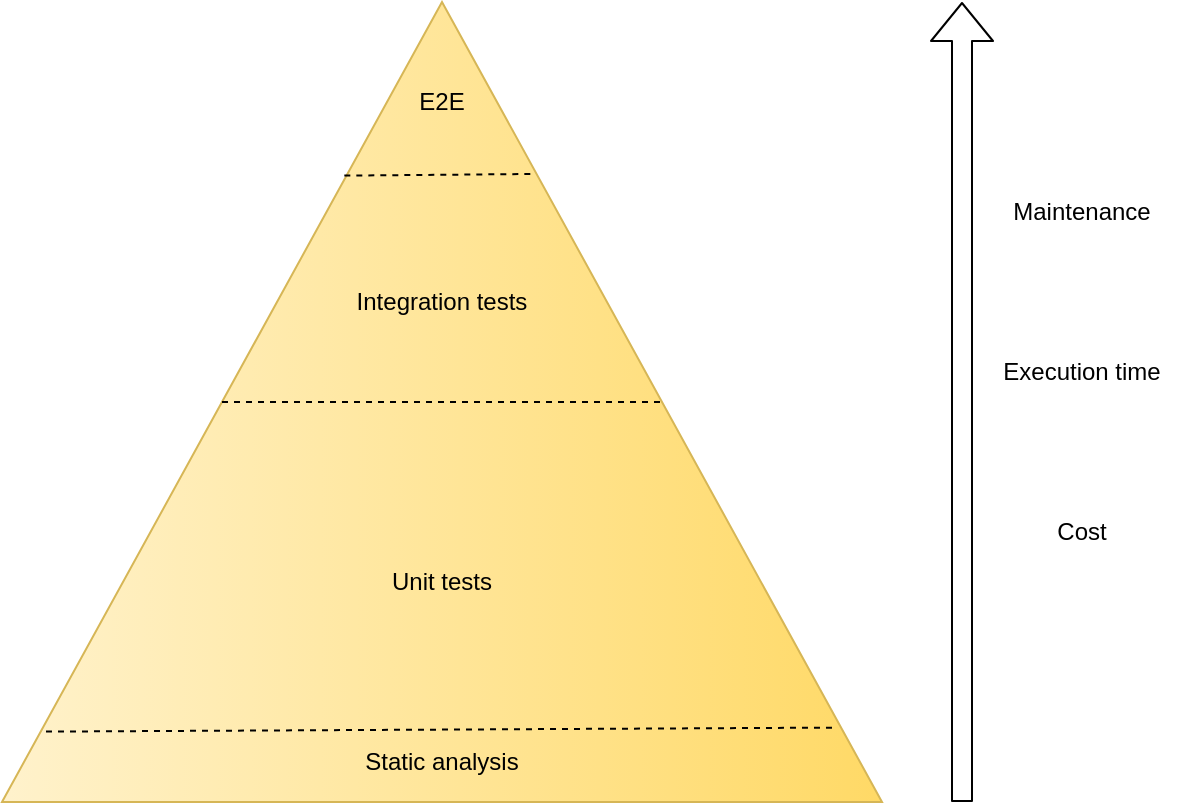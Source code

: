 <mxfile version="14.5.1" type="device"><diagram id="5ZBpzHbqokTIB8uzbWrZ" name="Page-1"><mxGraphModel dx="1106" dy="762" grid="1" gridSize="10" guides="1" tooltips="1" connect="1" arrows="1" fold="1" page="1" pageScale="1" pageWidth="827" pageHeight="1169" math="0" shadow="0"><root><mxCell id="0"/><mxCell id="1" parent="0"/><mxCell id="J3lCCK5CXQni3zcSjUW2-1" value="" style="triangle;whiteSpace=wrap;html=1;rotation=-90;fillColor=#fff2cc;strokeColor=#d6b656;strokeWidth=1;rounded=0;gradientColor=#ffd966;" vertex="1" parent="1"><mxGeometry x="60" y="20" width="400" height="440" as="geometry"/></mxCell><mxCell id="J3lCCK5CXQni3zcSjUW2-3" value="" style="endArrow=none;dashed=1;html=1;exitX=0.088;exitY=0.05;exitDx=0;exitDy=0;exitPerimeter=0;entryX=0.093;entryY=0.95;entryDx=0;entryDy=0;entryPerimeter=0;" edge="1" parent="1" source="J3lCCK5CXQni3zcSjUW2-1" target="J3lCCK5CXQni3zcSjUW2-1"><mxGeometry width="50" height="50" relative="1" as="geometry"><mxPoint x="194" y="370" as="sourcePoint"/><mxPoint x="438" y="380" as="targetPoint"/></mxGeometry></mxCell><mxCell id="J3lCCK5CXQni3zcSjUW2-5" value="" style="endArrow=none;dashed=1;html=1;exitX=0.783;exitY=0.389;exitDx=0;exitDy=0;exitPerimeter=0;entryX=0.785;entryY=0.602;entryDx=0;entryDy=0;entryPerimeter=0;" edge="1" parent="1" source="J3lCCK5CXQni3zcSjUW2-1" target="J3lCCK5CXQni3zcSjUW2-1"><mxGeometry width="50" height="50" relative="1" as="geometry"><mxPoint x="260" y="108" as="sourcePoint"/><mxPoint x="335" y="104" as="targetPoint"/></mxGeometry></mxCell><mxCell id="J3lCCK5CXQni3zcSjUW2-6" value="" style="endArrow=none;dashed=1;html=1;exitX=0.5;exitY=0;exitDx=0;exitDy=0;entryX=0.5;entryY=1;entryDx=0;entryDy=0;" edge="1" parent="1" source="J3lCCK5CXQni3zcSjUW2-1" target="J3lCCK5CXQni3zcSjUW2-1"><mxGeometry width="50" height="50" relative="1" as="geometry"><mxPoint x="180" y="220" as="sourcePoint"/><mxPoint x="400" y="220" as="targetPoint"/></mxGeometry></mxCell><mxCell id="J3lCCK5CXQni3zcSjUW2-7" value="Static analysis" style="text;html=1;strokeColor=none;fillColor=none;align=center;verticalAlign=middle;whiteSpace=wrap;rounded=0;" vertex="1" parent="1"><mxGeometry x="210" y="410" width="100" height="20" as="geometry"/></mxCell><mxCell id="J3lCCK5CXQni3zcSjUW2-10" value="Unit tests" style="text;html=1;strokeColor=none;fillColor=none;align=center;verticalAlign=middle;whiteSpace=wrap;rounded=0;" vertex="1" parent="1"><mxGeometry x="210" y="320" width="100" height="20" as="geometry"/></mxCell><mxCell id="J3lCCK5CXQni3zcSjUW2-11" value="Integration tests" style="text;html=1;strokeColor=none;fillColor=none;align=center;verticalAlign=middle;whiteSpace=wrap;rounded=0;" vertex="1" parent="1"><mxGeometry x="210" y="180" width="100" height="20" as="geometry"/></mxCell><mxCell id="J3lCCK5CXQni3zcSjUW2-12" value="E2E" style="text;html=1;strokeColor=none;fillColor=none;align=center;verticalAlign=middle;whiteSpace=wrap;rounded=0;" vertex="1" parent="1"><mxGeometry x="235" y="80" width="50" height="20" as="geometry"/></mxCell><mxCell id="J3lCCK5CXQni3zcSjUW2-14" value="" style="shape=flexArrow;endArrow=classic;html=1;" edge="1" parent="1"><mxGeometry width="50" height="50" relative="1" as="geometry"><mxPoint x="520" y="440" as="sourcePoint"/><mxPoint x="520" y="40" as="targetPoint"/></mxGeometry></mxCell><mxCell id="J3lCCK5CXQni3zcSjUW2-15" value="Execution time" style="text;html=1;strokeColor=none;fillColor=none;align=center;verticalAlign=middle;whiteSpace=wrap;rounded=0;" vertex="1" parent="1"><mxGeometry x="530" y="200" width="100" height="50" as="geometry"/></mxCell><mxCell id="J3lCCK5CXQni3zcSjUW2-16" value="Cost" style="text;html=1;strokeColor=none;fillColor=none;align=center;verticalAlign=middle;whiteSpace=wrap;rounded=0;" vertex="1" parent="1"><mxGeometry x="530" y="280" width="100" height="50" as="geometry"/></mxCell><mxCell id="J3lCCK5CXQni3zcSjUW2-17" value="Maintenance" style="text;html=1;strokeColor=none;fillColor=none;align=center;verticalAlign=middle;whiteSpace=wrap;rounded=0;" vertex="1" parent="1"><mxGeometry x="530" y="120" width="100" height="50" as="geometry"/></mxCell></root></mxGraphModel></diagram></mxfile>